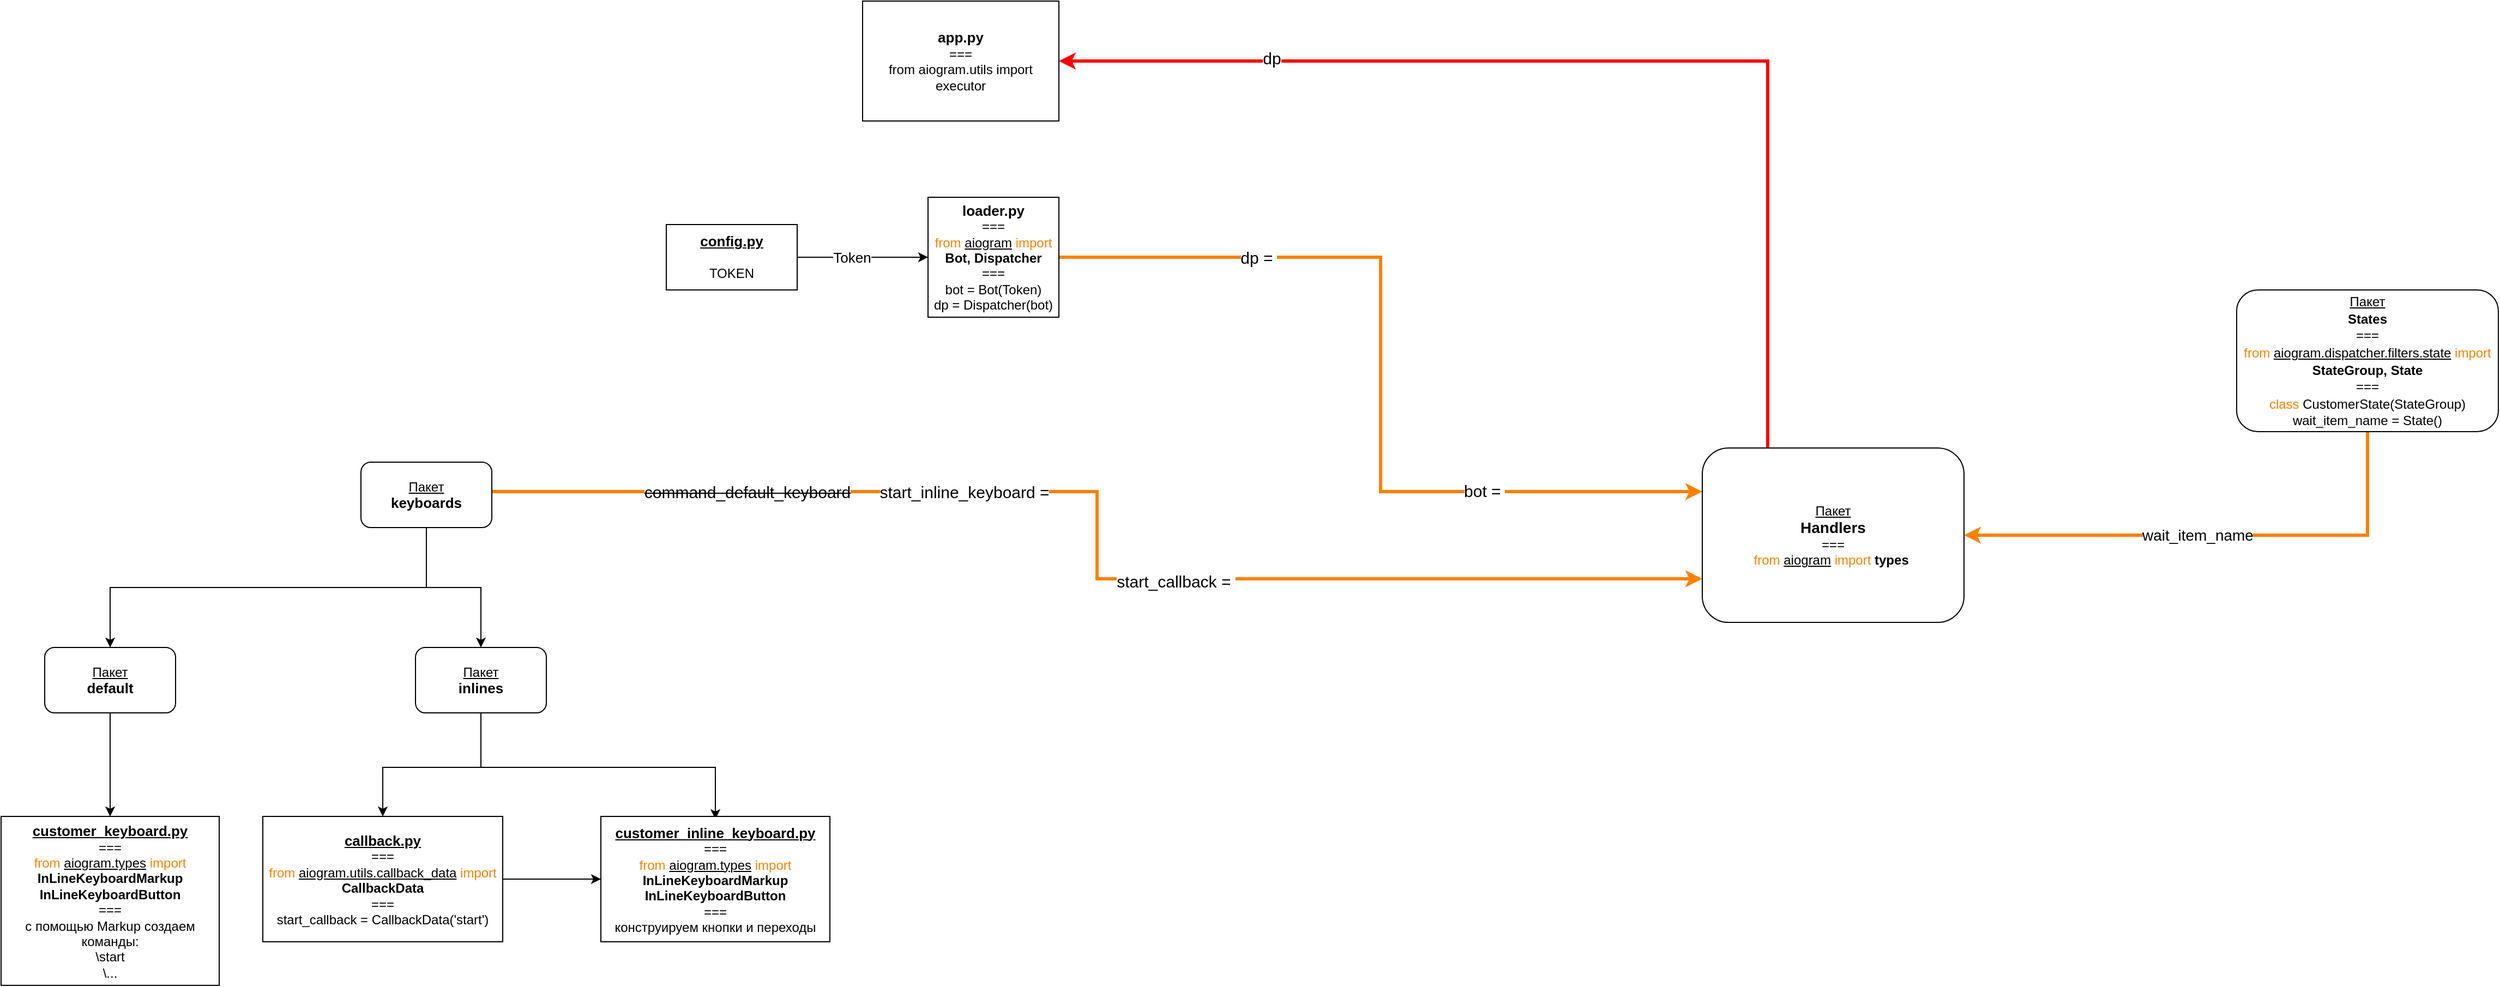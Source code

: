 <mxfile version="20.2.2" type="device"><diagram id="wMw-qNvIIlPim9Qc5o-O" name="Страница 1"><mxGraphModel dx="2466" dy="2027" grid="1" gridSize="10" guides="1" tooltips="1" connect="1" arrows="1" fold="1" page="1" pageScale="1" pageWidth="827" pageHeight="1169" math="0" shadow="0"><root><mxCell id="0"/><mxCell id="1" parent="0"/><mxCell id="bUGEPPZxVxCr3uZD57-p-12" value="" style="edgeStyle=orthogonalEdgeStyle;rounded=0;orthogonalLoop=1;jettySize=auto;html=1;exitX=0.5;exitY=1;exitDx=0;exitDy=0;entryX=0.5;entryY=0;entryDx=0;entryDy=0;" edge="1" parent="1" source="bUGEPPZxVxCr3uZD57-p-19" target="bUGEPPZxVxCr3uZD57-p-25"><mxGeometry relative="1" as="geometry"><mxPoint x="-370" y="143" as="sourcePoint"/><mxPoint x="-610" y="283" as="targetPoint"/></mxGeometry></mxCell><mxCell id="bUGEPPZxVxCr3uZD57-p-14" style="edgeStyle=orthogonalEdgeStyle;rounded=0;orthogonalLoop=1;jettySize=auto;html=1;entryX=0.5;entryY=0;entryDx=0;entryDy=0;exitX=0.5;exitY=1;exitDx=0;exitDy=0;" edge="1" parent="1" source="bUGEPPZxVxCr3uZD57-p-19" target="bUGEPPZxVxCr3uZD57-p-26"><mxGeometry relative="1" as="geometry"><mxPoint x="-310" y="173" as="sourcePoint"/><mxPoint x="-230" y="253" as="targetPoint"/></mxGeometry></mxCell><mxCell id="bUGEPPZxVxCr3uZD57-p-21" style="edgeStyle=orthogonalEdgeStyle;rounded=0;orthogonalLoop=1;jettySize=auto;html=1;entryX=0.5;entryY=0;entryDx=0;entryDy=0;exitX=0.5;exitY=1;exitDx=0;exitDy=0;" edge="1" parent="1" source="bUGEPPZxVxCr3uZD57-p-26" target="bUGEPPZxVxCr3uZD57-p-16"><mxGeometry relative="1" as="geometry"><mxPoint x="-230" y="313" as="sourcePoint"/><Array as="points"><mxPoint x="-230" y="363"/><mxPoint x="-320" y="363"/></Array></mxGeometry></mxCell><mxCell id="bUGEPPZxVxCr3uZD57-p-22" style="edgeStyle=orthogonalEdgeStyle;rounded=0;orthogonalLoop=1;jettySize=auto;html=1;entryX=0.5;entryY=0;entryDx=0;entryDy=0;" edge="1" parent="1"><mxGeometry relative="1" as="geometry"><mxPoint x="-230" y="313" as="sourcePoint"/><mxPoint x="-15" y="410.5" as="targetPoint"/><Array as="points"><mxPoint x="-230" y="363"/><mxPoint x="-15" y="363"/></Array></mxGeometry></mxCell><mxCell id="bUGEPPZxVxCr3uZD57-p-23" style="edgeStyle=orthogonalEdgeStyle;rounded=0;orthogonalLoop=1;jettySize=auto;html=1;entryX=0;entryY=0.5;entryDx=0;entryDy=0;" edge="1" parent="1" source="bUGEPPZxVxCr3uZD57-p-16" target="bUGEPPZxVxCr3uZD57-p-20"><mxGeometry relative="1" as="geometry"/></mxCell><mxCell id="bUGEPPZxVxCr3uZD57-p-16" value="&lt;u&gt;&lt;b&gt;&lt;font style=&quot;font-size: 13px;&quot;&gt;callback.py&lt;/font&gt;&lt;/b&gt;&lt;/u&gt;&lt;br&gt;===&lt;br&gt;&lt;font color=&quot;#ff8000&quot;&gt;from&lt;/font&gt; &lt;u&gt;aiogram.utils.callback_data&lt;/u&gt; &lt;font color=&quot;#ff8000&quot;&gt;import&lt;/font&gt;&lt;br&gt;&lt;b&gt;CallbackData&lt;/b&gt;&lt;br&gt;===&lt;br&gt;start_callback = CallbackData('start')" style="rounded=0;whiteSpace=wrap;html=1;" vertex="1" parent="1"><mxGeometry x="-430" y="408" width="220" height="115" as="geometry"/></mxCell><mxCell id="bUGEPPZxVxCr3uZD57-p-42" style="edgeStyle=orthogonalEdgeStyle;rounded=0;orthogonalLoop=1;jettySize=auto;html=1;entryX=0;entryY=0.75;entryDx=0;entryDy=0;fontSize=15;fontColor=#000000;strokeColor=#FF8000;strokeWidth=3;" edge="1" parent="1" target="bUGEPPZxVxCr3uZD57-p-36"><mxGeometry relative="1" as="geometry"><mxPoint x="-220" y="110" as="sourcePoint"/><mxPoint x="890" y="112" as="targetPoint"/><Array as="points"><mxPoint x="335" y="110"/><mxPoint x="335" y="190"/></Array></mxGeometry></mxCell><mxCell id="bUGEPPZxVxCr3uZD57-p-43" value="&lt;strike&gt;command_default_keyboard&lt;/strike&gt;" style="edgeLabel;html=1;align=center;verticalAlign=middle;resizable=0;points=[];fontSize=15;fontColor=#000000;" vertex="1" connectable="0" parent="bUGEPPZxVxCr3uZD57-p-42"><mxGeometry x="-0.081" y="2" relative="1" as="geometry"><mxPoint x="-313" y="2" as="offset"/></mxGeometry></mxCell><mxCell id="bUGEPPZxVxCr3uZD57-p-44" value="start_inline_keyboard =" style="edgeLabel;html=1;align=center;verticalAlign=middle;resizable=0;points=[];fontSize=15;fontColor=#000000;" vertex="1" connectable="0" parent="bUGEPPZxVxCr3uZD57-p-42"><mxGeometry x="0.311" y="1" relative="1" as="geometry"><mxPoint x="-267" y="-79" as="offset"/></mxGeometry></mxCell><mxCell id="bUGEPPZxVxCr3uZD57-p-45" value="start_callback =&amp;nbsp;" style="edgeLabel;html=1;align=center;verticalAlign=middle;resizable=0;points=[];fontSize=15;fontColor=#000000;" vertex="1" connectable="0" parent="bUGEPPZxVxCr3uZD57-p-42"><mxGeometry x="0.663" y="-1" relative="1" as="geometry"><mxPoint x="-283" y="1" as="offset"/></mxGeometry></mxCell><mxCell id="bUGEPPZxVxCr3uZD57-p-19" value="&lt;u&gt;Пакет&lt;/u&gt;&lt;br&gt;&lt;b&gt;&lt;font style=&quot;font-size: 13px;&quot;&gt;keyboards&lt;/font&gt;&lt;/b&gt;" style="rounded=1;whiteSpace=wrap;html=1;" vertex="1" parent="1"><mxGeometry x="-340" y="83" width="120" height="60" as="geometry"/></mxCell><mxCell id="bUGEPPZxVxCr3uZD57-p-20" value="&lt;b&gt;&lt;u&gt;&lt;font style=&quot;font-size: 13px;&quot;&gt;customer_inline_keyboard.py&lt;/font&gt;&lt;/u&gt;&lt;br&gt;&lt;/b&gt;===&lt;br&gt;&lt;font color=&quot;#ff8000&quot;&gt;from&lt;/font&gt; &lt;u&gt;aiogram.types&lt;/u&gt; &lt;font color=&quot;#ff8000&quot;&gt;import&lt;/font&gt;&lt;br&gt;&lt;b&gt;InLineKeyboardMarkup&lt;br&gt;InLineKeyboardButton&lt;/b&gt;&lt;br&gt;===&lt;br&gt;конструируем кнопки и переходы" style="rounded=0;whiteSpace=wrap;html=1;" vertex="1" parent="1"><mxGeometry x="-120" y="408" width="210" height="115" as="geometry"/></mxCell><mxCell id="bUGEPPZxVxCr3uZD57-p-29" style="edgeStyle=orthogonalEdgeStyle;rounded=0;orthogonalLoop=1;jettySize=auto;html=1;entryX=0.5;entryY=0;entryDx=0;entryDy=0;" edge="1" parent="1" source="bUGEPPZxVxCr3uZD57-p-25" target="bUGEPPZxVxCr3uZD57-p-28"><mxGeometry relative="1" as="geometry"/></mxCell><mxCell id="bUGEPPZxVxCr3uZD57-p-25" value="&lt;u&gt;Пакет&lt;/u&gt;&lt;br&gt;&lt;b&gt;&lt;font style=&quot;font-size: 13px;&quot;&gt;default&lt;/font&gt;&lt;/b&gt;" style="rounded=1;whiteSpace=wrap;html=1;" vertex="1" parent="1"><mxGeometry x="-630" y="253" width="120" height="60" as="geometry"/></mxCell><mxCell id="bUGEPPZxVxCr3uZD57-p-26" value="&lt;u&gt;Пакет&lt;/u&gt;&lt;br&gt;&lt;b&gt;&lt;font style=&quot;font-size: 13px;&quot;&gt;inlines&lt;/font&gt;&lt;/b&gt;" style="rounded=1;whiteSpace=wrap;html=1;" vertex="1" parent="1"><mxGeometry x="-290" y="253" width="120" height="60" as="geometry"/></mxCell><mxCell id="bUGEPPZxVxCr3uZD57-p-28" value="&lt;u&gt;&lt;b&gt;&lt;font style=&quot;font-size: 13px;&quot;&gt;customer_keyboard.py&lt;/font&gt;&lt;/b&gt;&lt;/u&gt;&lt;br&gt;===&lt;br&gt;&lt;font color=&quot;#ff8000&quot;&gt;from&lt;/font&gt; &lt;u&gt;aiogram.types&lt;/u&gt; &lt;font color=&quot;#ff8000&quot;&gt;import&lt;/font&gt;&lt;br&gt;&lt;b&gt;InLineKeyboardMarkup&lt;br&gt;InLineKeyboardButton&lt;/b&gt;&lt;br&gt;===&lt;br&gt;с помощью Markup создаем команды:&lt;br&gt;\start&lt;br&gt;\..." style="rounded=0;whiteSpace=wrap;html=1;" vertex="1" parent="1"><mxGeometry x="-670" y="408" width="200" height="155" as="geometry"/></mxCell><mxCell id="bUGEPPZxVxCr3uZD57-p-31" value="&lt;b style=&quot;font-size: 13px;&quot;&gt;app.py&lt;br&gt;&lt;/b&gt;===&lt;br&gt;from aiogram.utils import&lt;br&gt;executor" style="rounded=0;whiteSpace=wrap;html=1;" vertex="1" parent="1"><mxGeometry x="120" y="-340" width="180" height="110" as="geometry"/></mxCell><mxCell id="bUGEPPZxVxCr3uZD57-p-35" style="edgeStyle=orthogonalEdgeStyle;rounded=0;orthogonalLoop=1;jettySize=auto;html=1;" edge="1" parent="1" source="bUGEPPZxVxCr3uZD57-p-32" target="bUGEPPZxVxCr3uZD57-p-33"><mxGeometry relative="1" as="geometry"/></mxCell><mxCell id="bUGEPPZxVxCr3uZD57-p-48" value="&lt;font color=&quot;#000000&quot; style=&quot;font-size: 13px;&quot;&gt;Token&lt;/font&gt;" style="edgeLabel;html=1;align=center;verticalAlign=middle;resizable=0;points=[];fontSize=14;fontColor=#FF8000;" vertex="1" connectable="0" parent="bUGEPPZxVxCr3uZD57-p-35"><mxGeometry x="-0.192" y="1" relative="1" as="geometry"><mxPoint x="1" y="1" as="offset"/></mxGeometry></mxCell><mxCell id="bUGEPPZxVxCr3uZD57-p-32" value="&lt;b style=&quot;font-size: 13px;&quot;&gt;&lt;u&gt;config.py&lt;/u&gt;&lt;br&gt;&lt;/b&gt;&lt;br&gt;TOKEN" style="rounded=0;whiteSpace=wrap;html=1;" vertex="1" parent="1"><mxGeometry x="-60" y="-135" width="120" height="60" as="geometry"/></mxCell><mxCell id="bUGEPPZxVxCr3uZD57-p-40" style="edgeStyle=orthogonalEdgeStyle;rounded=0;orthogonalLoop=1;jettySize=auto;html=1;entryX=0;entryY=0.25;entryDx=0;entryDy=0;fontSize=15;fontColor=#000000;strokeColor=#FF8000;strokeWidth=3;" edge="1" parent="1" source="bUGEPPZxVxCr3uZD57-p-33" target="bUGEPPZxVxCr3uZD57-p-36"><mxGeometry relative="1" as="geometry"><Array as="points"><mxPoint x="595" y="-105"/><mxPoint x="595" y="110"/></Array></mxGeometry></mxCell><mxCell id="bUGEPPZxVxCr3uZD57-p-46" value="dp =&amp;nbsp;" style="edgeLabel;html=1;align=center;verticalAlign=middle;resizable=0;points=[];fontSize=15;fontColor=#000000;" vertex="1" connectable="0" parent="bUGEPPZxVxCr3uZD57-p-40"><mxGeometry x="-0.547" y="1" relative="1" as="geometry"><mxPoint y="1" as="offset"/></mxGeometry></mxCell><mxCell id="bUGEPPZxVxCr3uZD57-p-47" value="bot =&amp;nbsp;" style="edgeLabel;html=1;align=center;verticalAlign=middle;resizable=0;points=[];fontSize=15;fontColor=#000000;" vertex="1" connectable="0" parent="bUGEPPZxVxCr3uZD57-p-40"><mxGeometry x="0.502" y="2" relative="1" as="geometry"><mxPoint y="1" as="offset"/></mxGeometry></mxCell><mxCell id="bUGEPPZxVxCr3uZD57-p-33" value="&lt;font style=&quot;font-size: 13px;&quot;&gt;&lt;b&gt;loader.py&lt;br&gt;&lt;/b&gt;&lt;/font&gt;===&lt;br&gt;&lt;font color=&quot;#ff8000&quot;&gt;from&lt;/font&gt;&amp;nbsp;&lt;u&gt;aiogram&lt;/u&gt;&amp;nbsp;&lt;font color=&quot;#ff8000&quot;&gt;import&lt;br&gt;&lt;/font&gt;&lt;b&gt;Bot, Dispatcher&lt;/b&gt;&lt;br&gt;===&lt;br&gt;bot = Bot(Token)&lt;br&gt;dp = Dispatcher(bot)" style="rounded=0;whiteSpace=wrap;html=1;" vertex="1" parent="1"><mxGeometry x="180" y="-160" width="120" height="110" as="geometry"/></mxCell><mxCell id="bUGEPPZxVxCr3uZD57-p-37" style="edgeStyle=orthogonalEdgeStyle;rounded=0;orthogonalLoop=1;jettySize=auto;html=1;entryX=1;entryY=0.5;entryDx=0;entryDy=0;fontColor=#000000;strokeColor=#FF0000;strokeWidth=3;" edge="1" parent="1" source="bUGEPPZxVxCr3uZD57-p-36" target="bUGEPPZxVxCr3uZD57-p-31"><mxGeometry relative="1" as="geometry"><Array as="points"><mxPoint x="950" y="-285"/></Array></mxGeometry></mxCell><mxCell id="bUGEPPZxVxCr3uZD57-p-38" value="&lt;font style=&quot;font-size: 15px;&quot;&gt;dp&lt;/font&gt;" style="edgeLabel;html=1;align=center;verticalAlign=middle;resizable=0;points=[];" vertex="1" connectable="0" parent="bUGEPPZxVxCr3uZD57-p-37"><mxGeometry x="0.613" y="-3" relative="1" as="geometry"><mxPoint as="offset"/></mxGeometry></mxCell><mxCell id="bUGEPPZxVxCr3uZD57-p-36" value="&lt;u&gt;Пакет&lt;/u&gt;&lt;br&gt;&lt;font style=&quot;font-size: 14px;&quot;&gt;&lt;b&gt;Handlers&lt;/b&gt;&lt;/font&gt;&lt;br&gt;===&lt;br&gt;&lt;font color=&quot;#ff8000&quot;&gt;from&lt;/font&gt; &lt;u&gt;aiogram&lt;/u&gt; &lt;font color=&quot;#ff8000&quot;&gt;import&lt;/font&gt; &lt;b&gt;types&lt;/b&gt;&amp;nbsp;" style="rounded=1;whiteSpace=wrap;html=1;" vertex="1" parent="1"><mxGeometry x="890" y="70" width="240" height="160" as="geometry"/></mxCell><mxCell id="bUGEPPZxVxCr3uZD57-p-52" style="edgeStyle=orthogonalEdgeStyle;rounded=0;orthogonalLoop=1;jettySize=auto;html=1;entryX=1;entryY=0.5;entryDx=0;entryDy=0;fontSize=12;fontColor=#000000;strokeColor=#FF8000;strokeWidth=3;exitX=0.5;exitY=1;exitDx=0;exitDy=0;" edge="1" parent="1" source="bUGEPPZxVxCr3uZD57-p-51" target="bUGEPPZxVxCr3uZD57-p-36"><mxGeometry relative="1" as="geometry"/></mxCell><mxCell id="bUGEPPZxVxCr3uZD57-p-53" value="&lt;font style=&quot;font-size: 14px;&quot;&gt;wait_item_name&lt;/font&gt;" style="edgeLabel;html=1;align=center;verticalAlign=middle;resizable=0;points=[];fontSize=12;fontColor=#000000;" vertex="1" connectable="0" parent="bUGEPPZxVxCr3uZD57-p-52"><mxGeometry x="0.082" relative="1" as="geometry"><mxPoint as="offset"/></mxGeometry></mxCell><mxCell id="bUGEPPZxVxCr3uZD57-p-51" value="&lt;font style=&quot;font-size: 12px;&quot; color=&quot;#000000&quot;&gt;&lt;u style=&quot;font-size: 12px;&quot;&gt;Пакет&lt;/u&gt;&lt;br&gt;&lt;b style=&quot;&quot;&gt;&lt;font style=&quot;font-size: 12px;&quot;&gt;States&lt;br&gt;&lt;/font&gt;&lt;/b&gt;&lt;/font&gt;&lt;font style=&quot;font-size: 12px;&quot;&gt;&lt;font color=&quot;#000000&quot;&gt;===&lt;/font&gt;&lt;br&gt;from&lt;font color=&quot;#000000&quot;&gt; &lt;u&gt;aiogram.dispatcher.filters.state&lt;/u&gt; &lt;/font&gt;import&lt;br&gt;&lt;font color=&quot;#000000&quot;&gt;&lt;b&gt;StateGroup, State&lt;br&gt;&lt;/b&gt;===&lt;br&gt;&lt;/font&gt;class &lt;font color=&quot;#000000&quot;&gt;CustomerState(StateGroup)&lt;br&gt;wait_item_name = State()&lt;/font&gt;&lt;br&gt;&lt;/font&gt;" style="rounded=1;whiteSpace=wrap;html=1;fontSize=13;fontColor=#FF8000;" vertex="1" parent="1"><mxGeometry x="1380" y="-75" width="240" height="130" as="geometry"/></mxCell></root></mxGraphModel></diagram></mxfile>